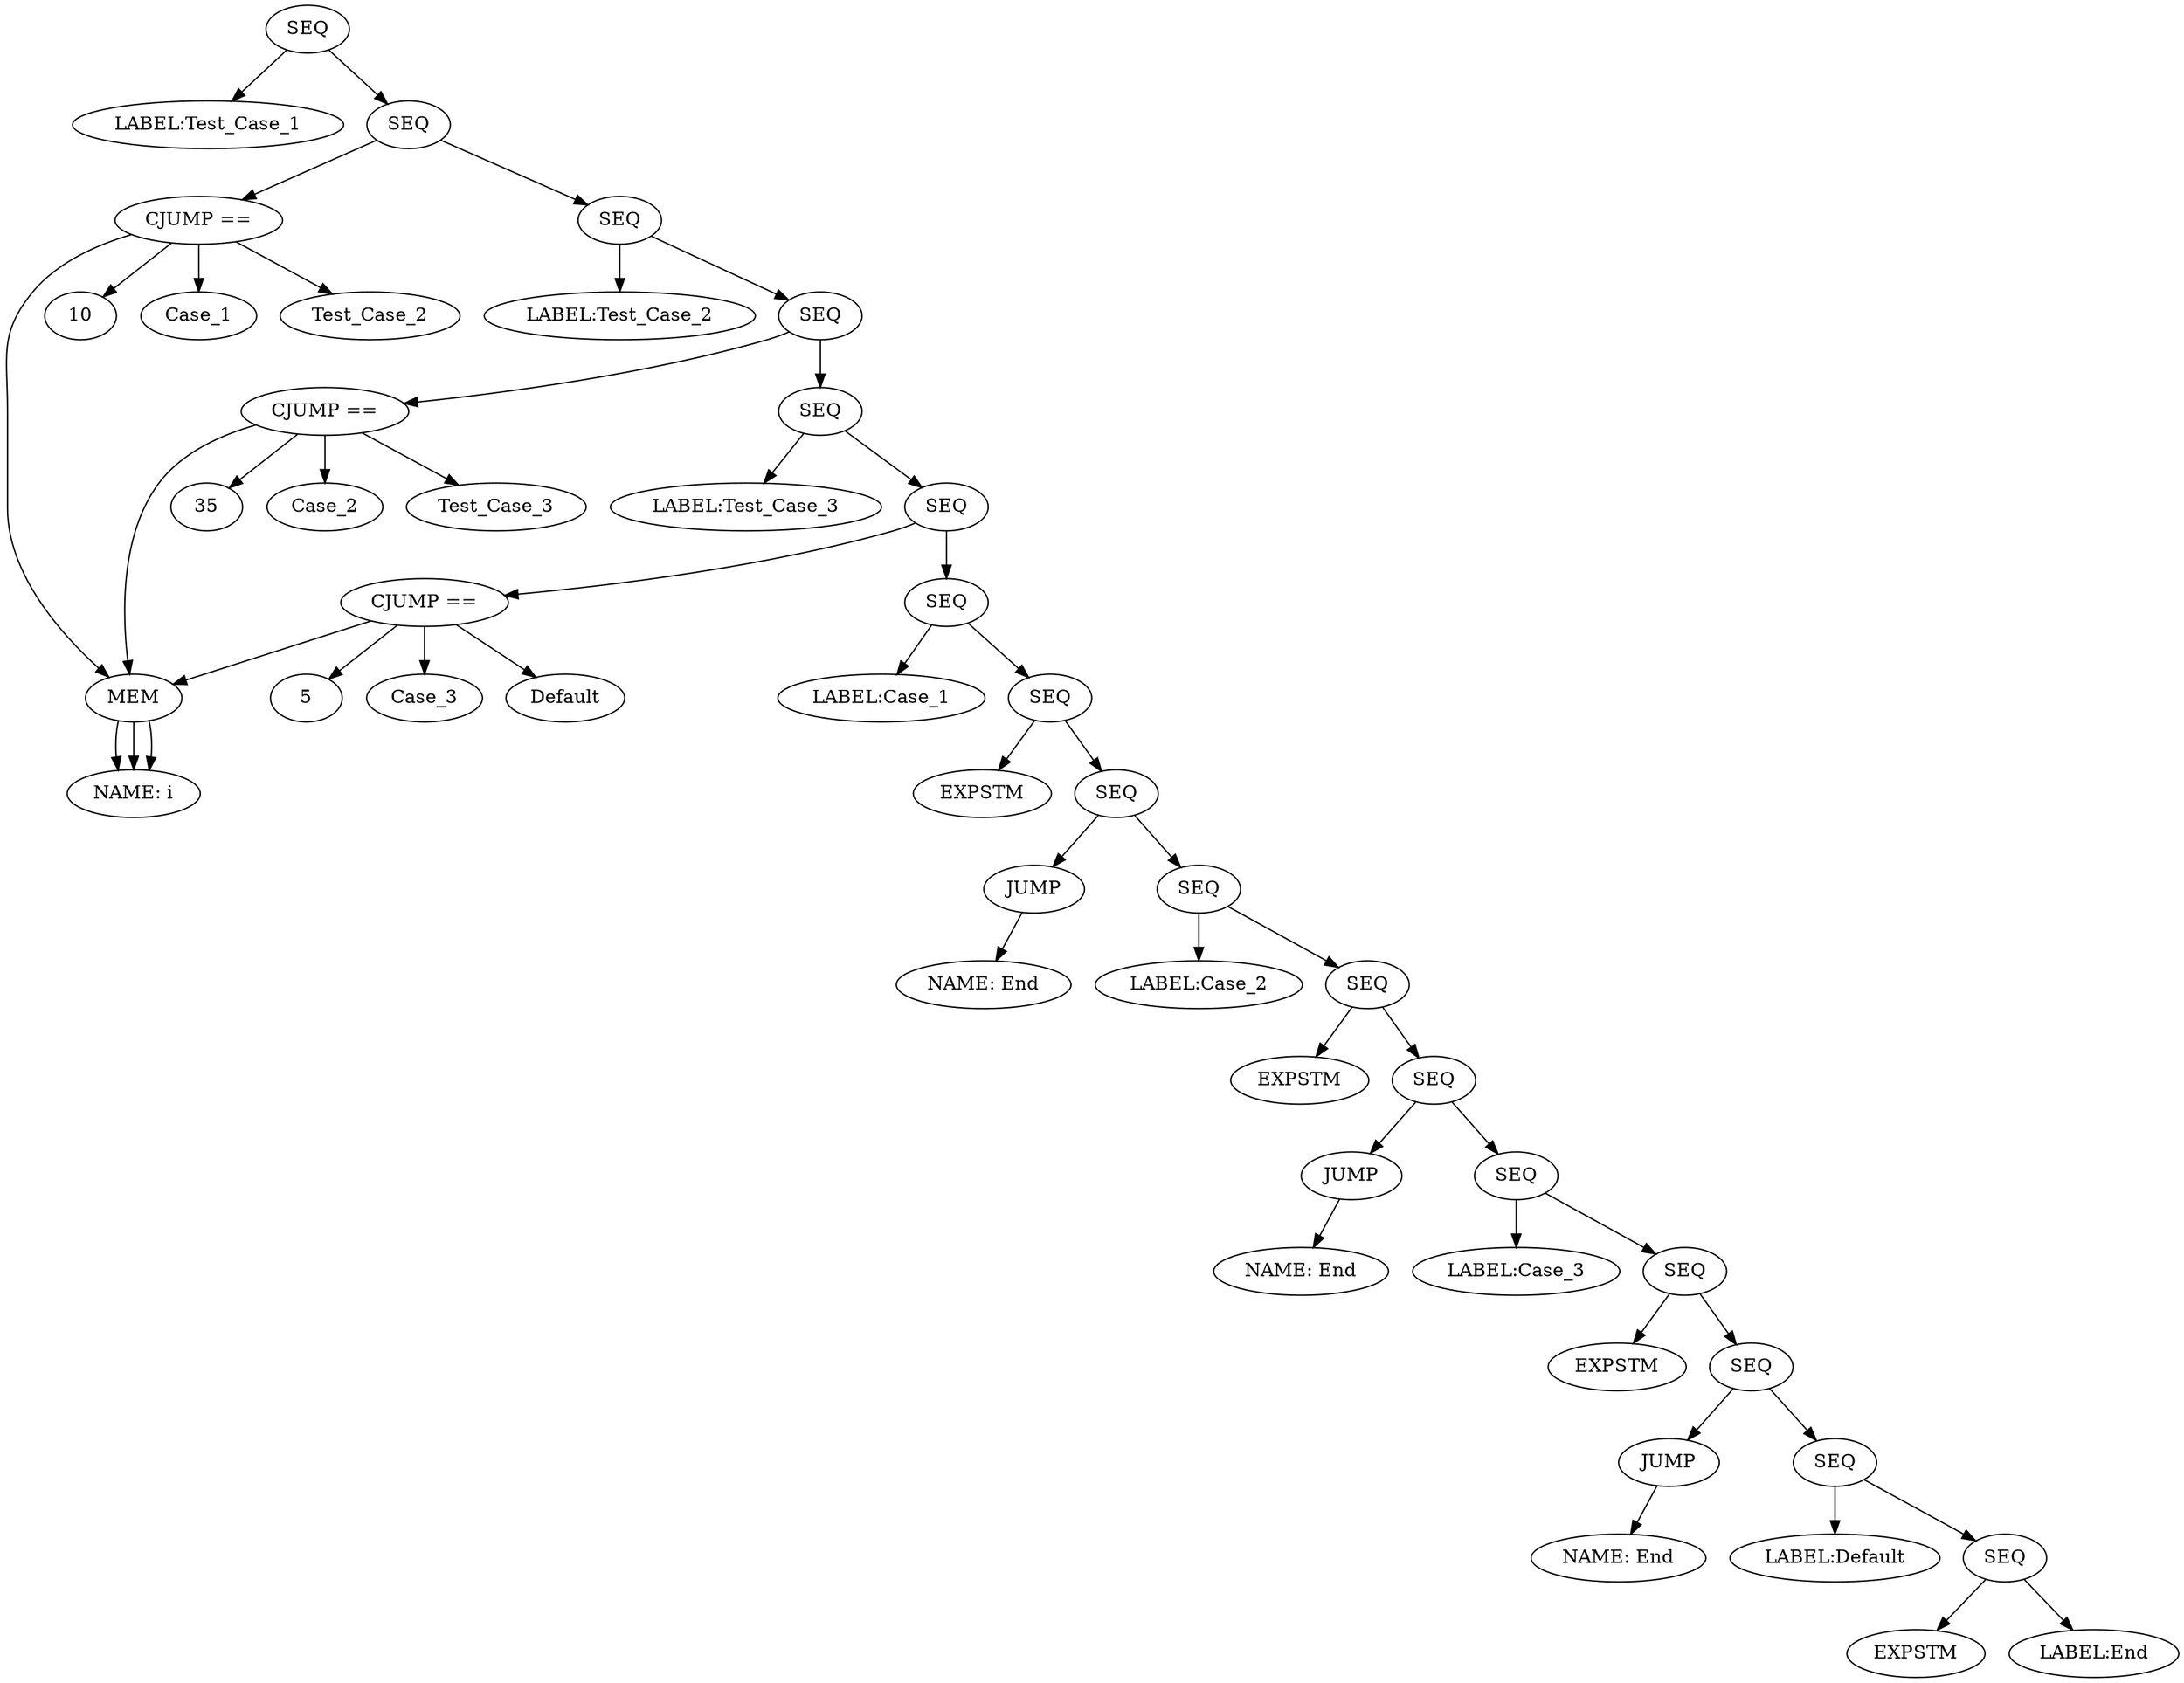 digraph Stree {
Stm_34 [shape="ellipse", label="SEQ"];
Stm_7 [shape="ellipse", label="LABEL:Test_Case_1"];
Stm_33 [shape="ellipse", label="SEQ"];
Stm_4 [shape="ellipse", label="CJUMP =="];
Exp_1 [shape="ellipse", label="MEM"];
Exp_0 [shape="ellipse", label="NAME: i"];
Exp_1 -> Exp_0;
Exp_2 [shape="ellipse", label="10"];
Stm_4 -> Exp_1;
Stm_4 -> Exp_2;
Stm_4 -> Case_1;
Stm_4 -> Test_Case_2;
Stm_32 [shape="ellipse", label="SEQ"];
Stm_8 [shape="ellipse", label="LABEL:Test_Case_2"];
Stm_31 [shape="ellipse", label="SEQ"];
Stm_5 [shape="ellipse", label="CJUMP =="];
Exp_1 [shape="ellipse", label="MEM"];
Exp_0 [shape="ellipse", label="NAME: i"];
Exp_1 -> Exp_0;
Exp_6 [shape="ellipse", label="35"];
Stm_5 -> Exp_1;
Stm_5 -> Exp_6;
Stm_5 -> Case_2;
Stm_5 -> Test_Case_3;
Stm_30 [shape="ellipse", label="SEQ"];
Stm_9 [shape="ellipse", label="LABEL:Test_Case_3"];
Stm_29 [shape="ellipse", label="SEQ"];
Stm_6 [shape="ellipse", label="CJUMP =="];
Exp_1 [shape="ellipse", label="MEM"];
Exp_0 [shape="ellipse", label="NAME: i"];
Exp_1 -> Exp_0;
Exp_10 [shape="ellipse", label="5"];
Stm_6 -> Exp_1;
Stm_6 -> Exp_10;
Stm_6 -> Case_3;
Stm_6 -> Default;
Stm_28 [shape="ellipse", label="SEQ"];
Stm_10 [shape="ellipse", label="LABEL:Case_1"];
Stm_27 [shape="ellipse", label="SEQ"];
Stm_0 [shape="ellipse", label="EXPSTM"];
Stm_26 [shape="ellipse", label="SEQ"];
Stm_11 [shape="ellipse", label="JUMP"];
Exp_17 [shape="ellipse", label="NAME: End"];
Stm_11 -> Exp_17;
Stm_25 [shape="ellipse", label="SEQ"];
Stm_12 [shape="ellipse", label="LABEL:Case_2"];
Stm_24 [shape="ellipse", label="SEQ"];
Stm_1 [shape="ellipse", label="EXPSTM"];
Stm_23 [shape="ellipse", label="SEQ"];
Stm_13 [shape="ellipse", label="JUMP"];
Exp_18 [shape="ellipse", label="NAME: End"];
Stm_13 -> Exp_18;
Stm_22 [shape="ellipse", label="SEQ"];
Stm_14 [shape="ellipse", label="LABEL:Case_3"];
Stm_21 [shape="ellipse", label="SEQ"];
Stm_2 [shape="ellipse", label="EXPSTM"];
Stm_20 [shape="ellipse", label="SEQ"];
Stm_15 [shape="ellipse", label="JUMP"];
Exp_19 [shape="ellipse", label="NAME: End"];
Stm_15 -> Exp_19;
Stm_19 [shape="ellipse", label="SEQ"];
Stm_16 [shape="ellipse", label="LABEL:Default"];
Stm_18 [shape="ellipse", label="SEQ"];
Stm_3 [shape="ellipse", label="EXPSTM"];
Stm_17 [shape="ellipse", label="LABEL:End"];
Stm_18 -> Stm_3;
Stm_18 -> Stm_17;
Stm_19 -> Stm_16;
Stm_19 -> Stm_18;
Stm_20 -> Stm_15;
Stm_20 -> Stm_19;
Stm_21 -> Stm_2;
Stm_21 -> Stm_20;
Stm_22 -> Stm_14;
Stm_22 -> Stm_21;
Stm_23 -> Stm_13;
Stm_23 -> Stm_22;
Stm_24 -> Stm_1;
Stm_24 -> Stm_23;
Stm_25 -> Stm_12;
Stm_25 -> Stm_24;
Stm_26 -> Stm_11;
Stm_26 -> Stm_25;
Stm_27 -> Stm_0;
Stm_27 -> Stm_26;
Stm_28 -> Stm_10;
Stm_28 -> Stm_27;
Stm_29 -> Stm_6;
Stm_29 -> Stm_28;
Stm_30 -> Stm_9;
Stm_30 -> Stm_29;
Stm_31 -> Stm_5;
Stm_31 -> Stm_30;
Stm_32 -> Stm_8;
Stm_32 -> Stm_31;
Stm_33 -> Stm_4;
Stm_33 -> Stm_32;
Stm_34 -> Stm_7;
Stm_34 -> Stm_33;
}
